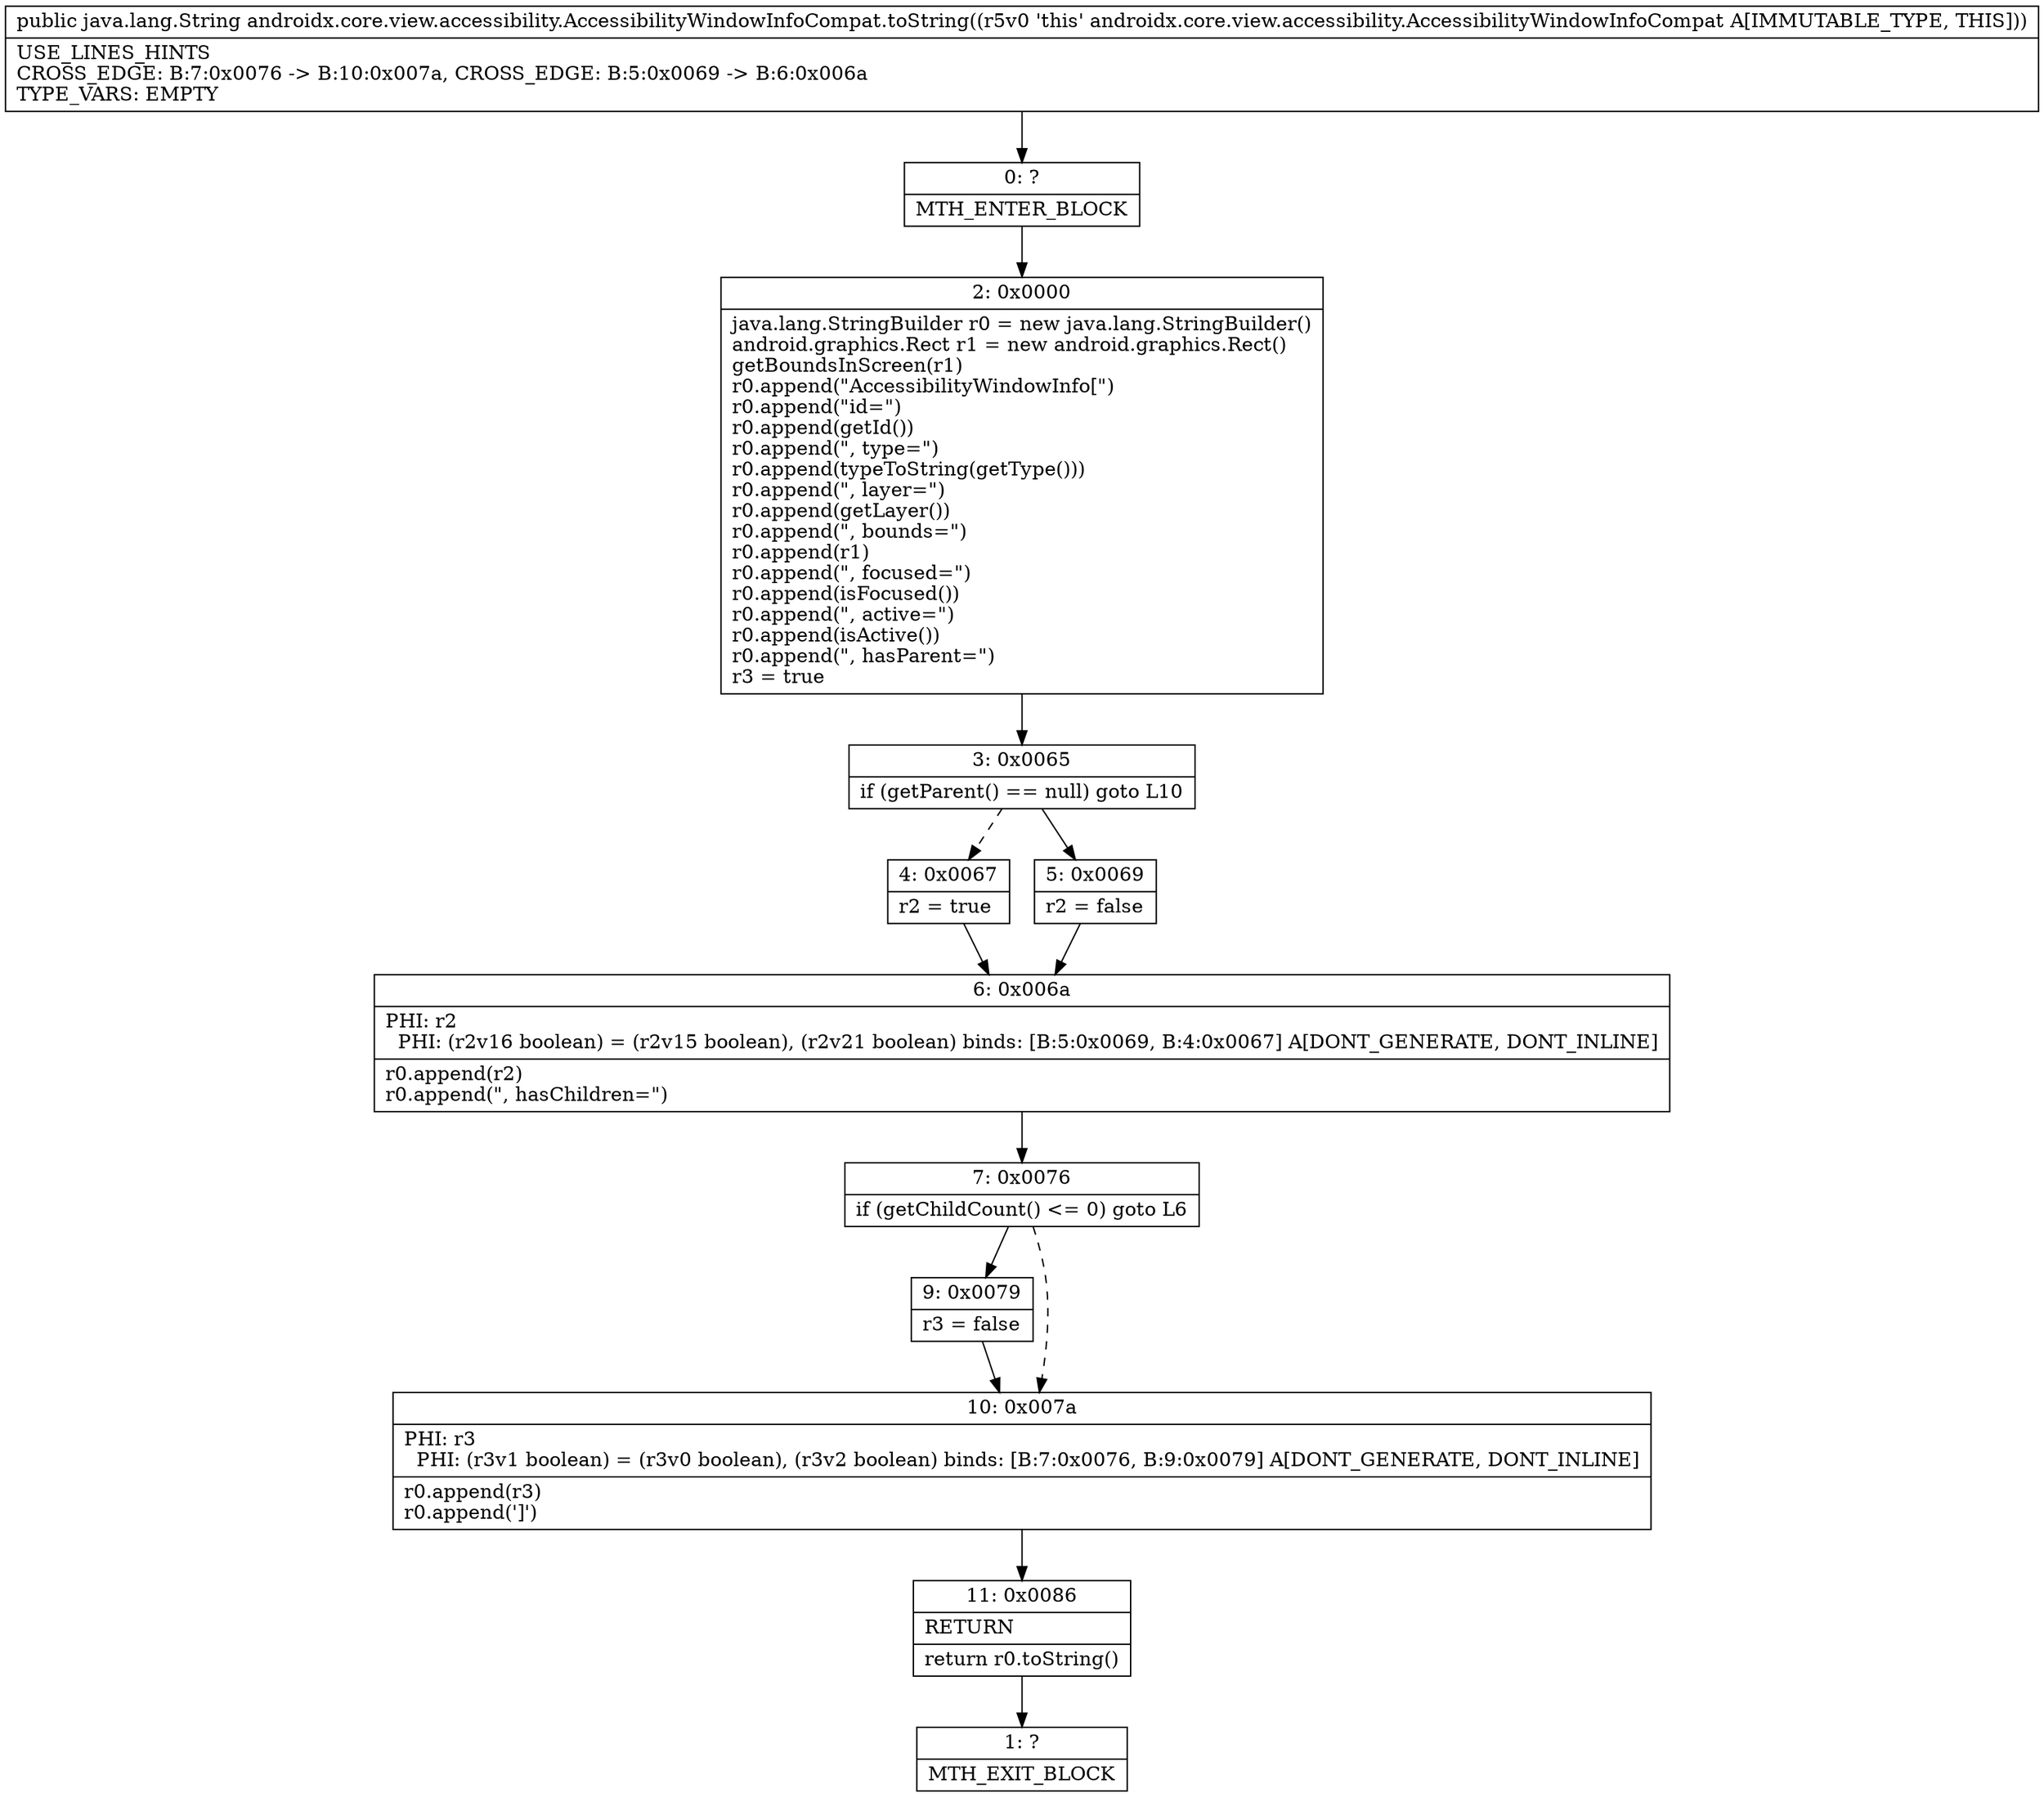 digraph "CFG forandroidx.core.view.accessibility.AccessibilityWindowInfoCompat.toString()Ljava\/lang\/String;" {
Node_0 [shape=record,label="{0\:\ ?|MTH_ENTER_BLOCK\l}"];
Node_2 [shape=record,label="{2\:\ 0x0000|java.lang.StringBuilder r0 = new java.lang.StringBuilder()\landroid.graphics.Rect r1 = new android.graphics.Rect()\lgetBoundsInScreen(r1)\lr0.append(\"AccessibilityWindowInfo[\")\lr0.append(\"id=\")\lr0.append(getId())\lr0.append(\", type=\")\lr0.append(typeToString(getType()))\lr0.append(\", layer=\")\lr0.append(getLayer())\lr0.append(\", bounds=\")\lr0.append(r1)\lr0.append(\", focused=\")\lr0.append(isFocused())\lr0.append(\", active=\")\lr0.append(isActive())\lr0.append(\", hasParent=\")\lr3 = true\l}"];
Node_3 [shape=record,label="{3\:\ 0x0065|if (getParent() == null) goto L10\l}"];
Node_4 [shape=record,label="{4\:\ 0x0067|r2 = true\l}"];
Node_6 [shape=record,label="{6\:\ 0x006a|PHI: r2 \l  PHI: (r2v16 boolean) = (r2v15 boolean), (r2v21 boolean) binds: [B:5:0x0069, B:4:0x0067] A[DONT_GENERATE, DONT_INLINE]\l|r0.append(r2)\lr0.append(\", hasChildren=\")\l}"];
Node_7 [shape=record,label="{7\:\ 0x0076|if (getChildCount() \<= 0) goto L6\l}"];
Node_9 [shape=record,label="{9\:\ 0x0079|r3 = false\l}"];
Node_10 [shape=record,label="{10\:\ 0x007a|PHI: r3 \l  PHI: (r3v1 boolean) = (r3v0 boolean), (r3v2 boolean) binds: [B:7:0x0076, B:9:0x0079] A[DONT_GENERATE, DONT_INLINE]\l|r0.append(r3)\lr0.append(']')\l}"];
Node_11 [shape=record,label="{11\:\ 0x0086|RETURN\l|return r0.toString()\l}"];
Node_1 [shape=record,label="{1\:\ ?|MTH_EXIT_BLOCK\l}"];
Node_5 [shape=record,label="{5\:\ 0x0069|r2 = false\l}"];
MethodNode[shape=record,label="{public java.lang.String androidx.core.view.accessibility.AccessibilityWindowInfoCompat.toString((r5v0 'this' androidx.core.view.accessibility.AccessibilityWindowInfoCompat A[IMMUTABLE_TYPE, THIS]))  | USE_LINES_HINTS\lCROSS_EDGE: B:7:0x0076 \-\> B:10:0x007a, CROSS_EDGE: B:5:0x0069 \-\> B:6:0x006a\lTYPE_VARS: EMPTY\l}"];
MethodNode -> Node_0;Node_0 -> Node_2;
Node_2 -> Node_3;
Node_3 -> Node_4[style=dashed];
Node_3 -> Node_5;
Node_4 -> Node_6;
Node_6 -> Node_7;
Node_7 -> Node_9;
Node_7 -> Node_10[style=dashed];
Node_9 -> Node_10;
Node_10 -> Node_11;
Node_11 -> Node_1;
Node_5 -> Node_6;
}

